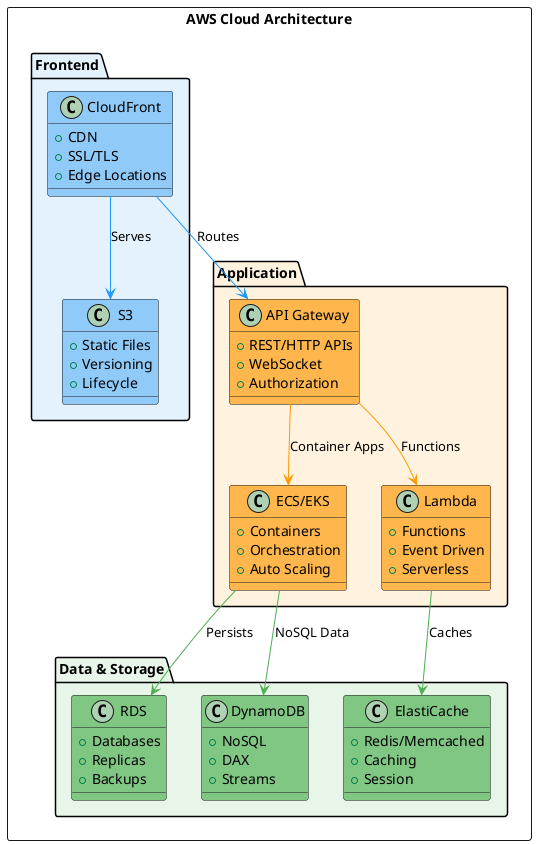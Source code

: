 @startuml "Arquitetura AWS Cloud"

!define RECTANGLE class

skinparam {
    BackgroundColor transparent
    ArrowColor #2C3E50
    BorderColor #2C3E50
    FontColor #2C3E50
    FontSize 14
}

rectangle "AWS Cloud Architecture" {
    package "Frontend" as FE #E3F2FD {
        RECTANGLE "CloudFront" as CF #90CAF9 {
            + CDN
            + SSL/TLS
            + Edge Locations
        }
        
        RECTANGLE "S3" as S3 #90CAF9 {
            + Static Files
            + Versioning
            + Lifecycle
        }
    }
    
    package "Application" as APP #FFF3E0 {
        RECTANGLE "API Gateway" as APIG #FFB74D {
            + REST/HTTP APIs
            + WebSocket
            + Authorization
        }
        
        RECTANGLE "ECS/EKS" as ECS #FFB74D {
            + Containers
            + Orchestration
            + Auto Scaling
        }
        
        RECTANGLE "Lambda" as LAM #FFB74D {
            + Functions
            + Event Driven
            + Serverless
        }
    }
    
    package "Data & Storage" as DS #E8F5E9 {
        RECTANGLE "RDS" as RDS #81C784 {
            + Databases
            + Replicas
            + Backups
        }
        
        RECTANGLE "DynamoDB" as DDB #81C784 {
            + NoSQL
            + DAX
            + Streams
        }
        
        RECTANGLE "ElastiCache" as EC #81C784 {
            + Redis/Memcached
            + Caching
            + Session
        }
    }
}

CF -[#2196F3]-> S3 : "Serves"
CF -[#2196F3]-> APIG : "Routes"
APIG -[#FF9800]-> ECS : "Container Apps"
APIG -[#FF9800]-> LAM : "Functions"
ECS -[#4CAF50]-> RDS : "Persists"
ECS -[#4CAF50]-> DDB : "NoSQL Data"
LAM -[#4CAF50]-> EC : "Caches"

@enduml 